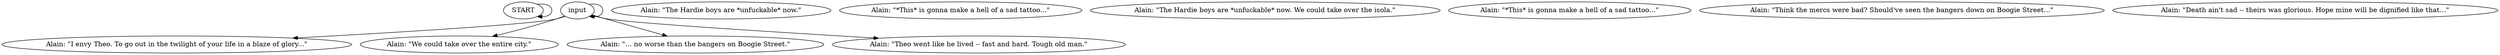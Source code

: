# WHIRLING F1 / Alain barks post tribunal
# barks of Alain as Titus did not get shot
# ==================================================
digraph G {
	  0 [label="START"];
	  1 [label="input"];
	  2 [label="Alain: \"The Hardie boys are *unfuckable* now.\""];
	  3 [label="Alain: \"I envy Theo. To go out in the twilight of your life in a blaze of glory...\""];
	  4 [label="Alain: \"We could take over the entire city.\""];
	  5 [label="Alain: \"... no worse than the bangers on Boogie Street.\""];
	  6 [label="Alain: \"Theo went like he lived -- fast and hard. Tough old man.\""];
	  7 [label="Alain: \"*This* is gonna make a hell of a sad tattoo...\""];
	  8 [label="Alain: \"The Hardie boys are *unfuckable* now. We could take over the isola.\""];
	  9 [label="Alain: \"*This* is gonna make a hell of a sad tattoo...\""];
	  10 [label="Alain: \"Think the mercs were bad? Should've seen the bangers down on Boogie Street...\""];
	  11 [label="Alain: \"Death ain't sad -- theirs was glorious. Hope mine will be dignified like that...\""];
	  0 -> 0
	  1 -> 1
	  1 -> 3
	  1 -> 4
	  1 -> 5
	  1 -> 6
}

